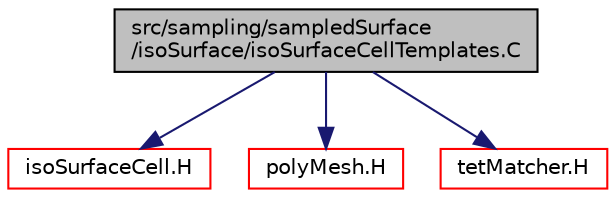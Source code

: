 digraph "src/sampling/sampledSurface/isoSurface/isoSurfaceCellTemplates.C"
{
  bgcolor="transparent";
  edge [fontname="Helvetica",fontsize="10",labelfontname="Helvetica",labelfontsize="10"];
  node [fontname="Helvetica",fontsize="10",shape=record];
  Node1 [label="src/sampling/sampledSurface\l/isoSurface/isoSurfaceCellTemplates.C",height=0.2,width=0.4,color="black", fillcolor="grey75", style="filled", fontcolor="black"];
  Node1 -> Node2 [color="midnightblue",fontsize="10",style="solid",fontname="Helvetica"];
  Node2 [label="isoSurfaceCell.H",height=0.2,width=0.4,color="red",URL="$a09697.html"];
  Node1 -> Node3 [color="midnightblue",fontsize="10",style="solid",fontname="Helvetica"];
  Node3 [label="polyMesh.H",height=0.2,width=0.4,color="red",URL="$a08645.html"];
  Node1 -> Node4 [color="midnightblue",fontsize="10",style="solid",fontname="Helvetica"];
  Node4 [label="tetMatcher.H",height=0.2,width=0.4,color="red",URL="$a08514.html"];
}
